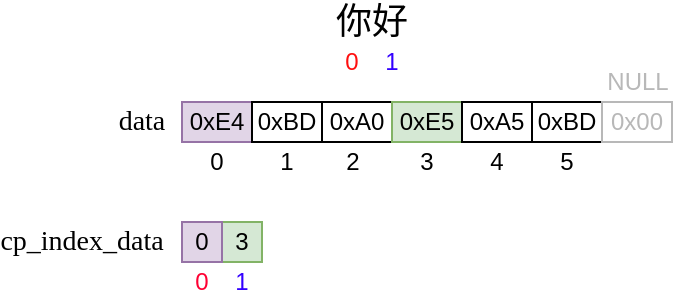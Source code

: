 <mxfile version="13.9.9" type="device"><diagram id="W9wVXfCnmLwAVrPGm_wV" name="Page-1"><mxGraphModel dx="434" dy="386" grid="1" gridSize="10" guides="1" tooltips="1" connect="1" arrows="1" fold="1" page="1" pageScale="1" pageWidth="2336" pageHeight="1654" math="0" shadow="0"><root><mxCell id="0"/><mxCell id="1" parent="0"/><mxCell id="6QWxvhZwNgO2YSqntRyI-2" value="&lt;span class=&quot;HwtZe&quot; lang=&quot;zh-CN&quot;&gt;&lt;font style=&quot;font-size: 18px&quot;&gt;你好&lt;/font&gt;&lt;/span&gt;" style="text;html=1;strokeColor=none;fillColor=none;align=center;verticalAlign=middle;whiteSpace=wrap;rounded=0;" parent="1" vertex="1"><mxGeometry x="450" y="230" width="110" height="20" as="geometry"/></mxCell><mxCell id="6QWxvhZwNgO2YSqntRyI-3" value="0" style="rounded=0;whiteSpace=wrap;html=1;strokeColor=none;fontColor=#FF0F0F;" parent="1" vertex="1"><mxGeometry x="485" y="250" width="20" height="20" as="geometry"/></mxCell><mxCell id="6QWxvhZwNgO2YSqntRyI-4" value="1" style="rounded=0;whiteSpace=wrap;html=1;strokeColor=none;fontColor=#3300FF;" parent="1" vertex="1"><mxGeometry x="505" y="250" width="20" height="20" as="geometry"/></mxCell><mxCell id="6QWxvhZwNgO2YSqntRyI-13" value="3" style="rounded=0;whiteSpace=wrap;html=1;fillColor=#d5e8d4;strokeColor=#82b366;" parent="1" vertex="1"><mxGeometry x="430" y="340" width="20" height="20" as="geometry"/></mxCell><mxCell id="6QWxvhZwNgO2YSqntRyI-16" value="0xE4" style="rounded=0;whiteSpace=wrap;html=1;fillColor=#e1d5e7;strokeColor=#9673a6;" parent="1" vertex="1"><mxGeometry x="410" y="280" width="35" height="20" as="geometry"/></mxCell><mxCell id="6QWxvhZwNgO2YSqntRyI-20" value="0xBD" style="rounded=0;whiteSpace=wrap;html=1;" parent="1" vertex="1"><mxGeometry x="445" y="280" width="35" height="20" as="geometry"/></mxCell><mxCell id="6QWxvhZwNgO2YSqntRyI-21" value="0xA0" style="rounded=0;whiteSpace=wrap;html=1;" parent="1" vertex="1"><mxGeometry x="480" y="280" width="35" height="20" as="geometry"/></mxCell><mxCell id="6QWxvhZwNgO2YSqntRyI-22" value="0xE5" style="rounded=0;whiteSpace=wrap;html=1;fillColor=#d5e8d4;strokeColor=#82b366;" parent="1" vertex="1"><mxGeometry x="515" y="280" width="35" height="20" as="geometry"/></mxCell><mxCell id="6QWxvhZwNgO2YSqntRyI-23" value="0xA5" style="rounded=0;whiteSpace=wrap;html=1;" parent="1" vertex="1"><mxGeometry x="550" y="280" width="35" height="20" as="geometry"/></mxCell><mxCell id="6QWxvhZwNgO2YSqntRyI-24" value="0xBD" style="rounded=0;whiteSpace=wrap;html=1;" parent="1" vertex="1"><mxGeometry x="585" y="280" width="35" height="20" as="geometry"/></mxCell><mxCell id="6QWxvhZwNgO2YSqntRyI-25" value="0" style="rounded=0;whiteSpace=wrap;html=1;fillColor=#e1d5e7;strokeColor=#9673a6;" parent="1" vertex="1"><mxGeometry x="410" y="340" width="20" height="20" as="geometry"/></mxCell><mxCell id="6QWxvhZwNgO2YSqntRyI-27" value="0" style="rounded=0;whiteSpace=wrap;html=1;strokeColor=none;fillColor=none;" parent="1" vertex="1"><mxGeometry x="410" y="300" width="35" height="20" as="geometry"/></mxCell><mxCell id="6QWxvhZwNgO2YSqntRyI-28" value="1" style="rounded=0;whiteSpace=wrap;html=1;strokeColor=none;fillColor=none;" parent="1" vertex="1"><mxGeometry x="445" y="300" width="35" height="20" as="geometry"/></mxCell><mxCell id="6QWxvhZwNgO2YSqntRyI-29" value="2" style="rounded=0;whiteSpace=wrap;html=1;strokeColor=none;fillColor=none;" parent="1" vertex="1"><mxGeometry x="477.5" y="300" width="35" height="20" as="geometry"/></mxCell><mxCell id="6QWxvhZwNgO2YSqntRyI-30" value="3" style="rounded=0;whiteSpace=wrap;html=1;strokeColor=none;fillColor=none;" parent="1" vertex="1"><mxGeometry x="515" y="300" width="35" height="20" as="geometry"/></mxCell><mxCell id="6QWxvhZwNgO2YSqntRyI-31" value="4" style="rounded=0;whiteSpace=wrap;html=1;strokeColor=none;fillColor=none;" parent="1" vertex="1"><mxGeometry x="550" y="300" width="35" height="20" as="geometry"/></mxCell><mxCell id="6QWxvhZwNgO2YSqntRyI-32" value="5" style="rounded=0;whiteSpace=wrap;html=1;strokeColor=none;fillColor=none;" parent="1" vertex="1"><mxGeometry x="585" y="300" width="35" height="20" as="geometry"/></mxCell><mxCell id="6QWxvhZwNgO2YSqntRyI-33" value="0" style="rounded=0;whiteSpace=wrap;html=1;fillColor=none;strokeColor=none;fontColor=#FF0033;" parent="1" vertex="1"><mxGeometry x="410" y="360" width="20" height="20" as="geometry"/></mxCell><mxCell id="6QWxvhZwNgO2YSqntRyI-34" value="1" style="rounded=0;whiteSpace=wrap;html=1;fillColor=none;strokeColor=none;fontColor=#3300FF;" parent="1" vertex="1"><mxGeometry x="430" y="360" width="20" height="20" as="geometry"/></mxCell><mxCell id="6QWxvhZwNgO2YSqntRyI-35" value="&lt;span style=&quot;font-family: &amp;#34;calibri&amp;#34; ; color: black&quot;&gt;&lt;font style=&quot;font-size: 14px&quot;&gt;data&lt;/font&gt;&lt;/span&gt;" style="text;html=1;strokeColor=none;fillColor=none;align=center;verticalAlign=middle;whiteSpace=wrap;rounded=0;fontColor=#3300FF;" parent="1" vertex="1"><mxGeometry x="370" y="280" width="40" height="20" as="geometry"/></mxCell><mxCell id="6QWxvhZwNgO2YSqntRyI-36" value="&lt;span style=&quot;font-family: &amp;#34;calibri&amp;#34; ; color: black&quot;&gt;&lt;font style=&quot;font-size: 14px&quot;&gt;cp_index_data&lt;/font&gt;&lt;/span&gt;" style="text;html=1;strokeColor=none;fillColor=none;align=center;verticalAlign=middle;whiteSpace=wrap;rounded=0;fontColor=#3300FF;" parent="1" vertex="1"><mxGeometry x="340" y="340" width="40" height="20" as="geometry"/></mxCell><mxCell id="61yhbkwKk8pS6SuezDUb-1" value="&lt;font color=&quot;#b8b8b8&quot;&gt;0x00&lt;/font&gt;" style="rounded=0;whiteSpace=wrap;html=1;strokeColor=#B8B8B8;" vertex="1" parent="1"><mxGeometry x="620" y="280" width="35" height="20" as="geometry"/></mxCell><mxCell id="61yhbkwKk8pS6SuezDUb-2" value="&lt;font color=&quot;#b8b8b8&quot;&gt;NULL&lt;/font&gt;" style="text;html=1;strokeColor=none;fillColor=none;align=center;verticalAlign=middle;whiteSpace=wrap;rounded=0;" vertex="1" parent="1"><mxGeometry x="617.5" y="260" width="40" height="20" as="geometry"/></mxCell></root></mxGraphModel></diagram></mxfile>